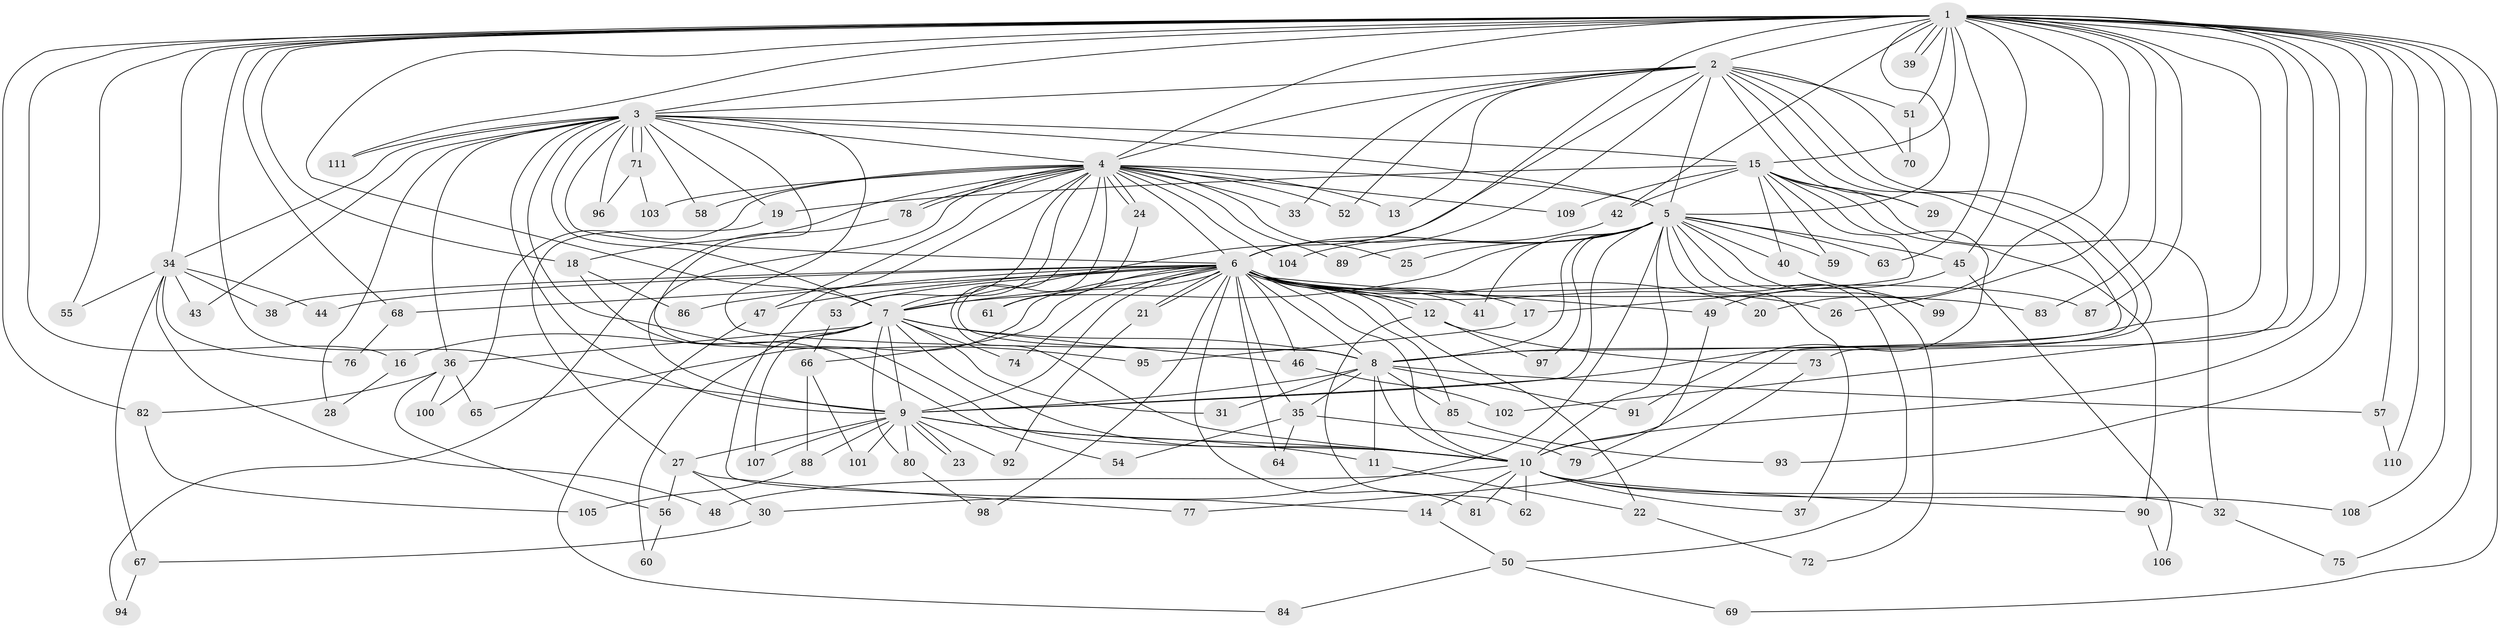 // coarse degree distribution, {21: 0.02857142857142857, 19: 0.02857142857142857, 12: 0.08571428571428572, 10: 0.02857142857142857, 15: 0.02857142857142857, 11: 0.02857142857142857, 4: 0.08571428571428572, 13: 0.02857142857142857, 2: 0.2571428571428571, 7: 0.08571428571428572, 8: 0.05714285714285714, 3: 0.17142857142857143, 6: 0.02857142857142857, 5: 0.05714285714285714}
// Generated by graph-tools (version 1.1) at 2025/49/03/04/25 22:49:36]
// undirected, 111 vertices, 247 edges
graph export_dot {
  node [color=gray90,style=filled];
  1;
  2;
  3;
  4;
  5;
  6;
  7;
  8;
  9;
  10;
  11;
  12;
  13;
  14;
  15;
  16;
  17;
  18;
  19;
  20;
  21;
  22;
  23;
  24;
  25;
  26;
  27;
  28;
  29;
  30;
  31;
  32;
  33;
  34;
  35;
  36;
  37;
  38;
  39;
  40;
  41;
  42;
  43;
  44;
  45;
  46;
  47;
  48;
  49;
  50;
  51;
  52;
  53;
  54;
  55;
  56;
  57;
  58;
  59;
  60;
  61;
  62;
  63;
  64;
  65;
  66;
  67;
  68;
  69;
  70;
  71;
  72;
  73;
  74;
  75;
  76;
  77;
  78;
  79;
  80;
  81;
  82;
  83;
  84;
  85;
  86;
  87;
  88;
  89;
  90;
  91;
  92;
  93;
  94;
  95;
  96;
  97;
  98;
  99;
  100;
  101;
  102;
  103;
  104;
  105;
  106;
  107;
  108;
  109;
  110;
  111;
  1 -- 2;
  1 -- 3;
  1 -- 4;
  1 -- 5;
  1 -- 6;
  1 -- 7;
  1 -- 8;
  1 -- 9;
  1 -- 10;
  1 -- 15;
  1 -- 16;
  1 -- 18;
  1 -- 20;
  1 -- 26;
  1 -- 34;
  1 -- 39;
  1 -- 39;
  1 -- 42;
  1 -- 45;
  1 -- 51;
  1 -- 55;
  1 -- 57;
  1 -- 63;
  1 -- 68;
  1 -- 69;
  1 -- 73;
  1 -- 75;
  1 -- 82;
  1 -- 83;
  1 -- 87;
  1 -- 93;
  1 -- 102;
  1 -- 108;
  1 -- 110;
  1 -- 111;
  2 -- 3;
  2 -- 4;
  2 -- 5;
  2 -- 6;
  2 -- 7;
  2 -- 8;
  2 -- 9;
  2 -- 10;
  2 -- 13;
  2 -- 29;
  2 -- 33;
  2 -- 51;
  2 -- 52;
  2 -- 70;
  3 -- 4;
  3 -- 5;
  3 -- 6;
  3 -- 7;
  3 -- 8;
  3 -- 9;
  3 -- 10;
  3 -- 15;
  3 -- 19;
  3 -- 28;
  3 -- 34;
  3 -- 36;
  3 -- 43;
  3 -- 58;
  3 -- 71;
  3 -- 71;
  3 -- 95;
  3 -- 96;
  3 -- 111;
  4 -- 5;
  4 -- 6;
  4 -- 7;
  4 -- 8;
  4 -- 9;
  4 -- 10;
  4 -- 13;
  4 -- 14;
  4 -- 18;
  4 -- 24;
  4 -- 24;
  4 -- 25;
  4 -- 33;
  4 -- 47;
  4 -- 52;
  4 -- 53;
  4 -- 58;
  4 -- 78;
  4 -- 78;
  4 -- 89;
  4 -- 100;
  4 -- 103;
  4 -- 104;
  4 -- 109;
  5 -- 6;
  5 -- 7;
  5 -- 8;
  5 -- 9;
  5 -- 10;
  5 -- 25;
  5 -- 30;
  5 -- 37;
  5 -- 40;
  5 -- 41;
  5 -- 45;
  5 -- 50;
  5 -- 59;
  5 -- 63;
  5 -- 72;
  5 -- 89;
  5 -- 97;
  5 -- 99;
  6 -- 7;
  6 -- 8;
  6 -- 9;
  6 -- 10;
  6 -- 12;
  6 -- 12;
  6 -- 17;
  6 -- 20;
  6 -- 21;
  6 -- 21;
  6 -- 22;
  6 -- 26;
  6 -- 35;
  6 -- 38;
  6 -- 41;
  6 -- 44;
  6 -- 46;
  6 -- 47;
  6 -- 49;
  6 -- 53;
  6 -- 61;
  6 -- 64;
  6 -- 65;
  6 -- 66;
  6 -- 68;
  6 -- 74;
  6 -- 81;
  6 -- 83;
  6 -- 85;
  6 -- 86;
  6 -- 87;
  6 -- 98;
  7 -- 8;
  7 -- 9;
  7 -- 10;
  7 -- 16;
  7 -- 31;
  7 -- 36;
  7 -- 46;
  7 -- 60;
  7 -- 74;
  7 -- 80;
  7 -- 107;
  8 -- 9;
  8 -- 10;
  8 -- 11;
  8 -- 31;
  8 -- 35;
  8 -- 57;
  8 -- 85;
  8 -- 91;
  9 -- 10;
  9 -- 11;
  9 -- 23;
  9 -- 23;
  9 -- 27;
  9 -- 80;
  9 -- 88;
  9 -- 92;
  9 -- 101;
  9 -- 107;
  10 -- 14;
  10 -- 32;
  10 -- 37;
  10 -- 48;
  10 -- 62;
  10 -- 81;
  10 -- 90;
  10 -- 108;
  11 -- 22;
  12 -- 62;
  12 -- 73;
  12 -- 97;
  14 -- 50;
  15 -- 17;
  15 -- 19;
  15 -- 29;
  15 -- 32;
  15 -- 40;
  15 -- 42;
  15 -- 59;
  15 -- 90;
  15 -- 91;
  15 -- 109;
  16 -- 28;
  17 -- 95;
  18 -- 54;
  18 -- 86;
  19 -- 27;
  21 -- 92;
  22 -- 72;
  24 -- 61;
  27 -- 30;
  27 -- 56;
  27 -- 77;
  30 -- 67;
  32 -- 75;
  34 -- 38;
  34 -- 43;
  34 -- 44;
  34 -- 48;
  34 -- 55;
  34 -- 67;
  34 -- 76;
  35 -- 54;
  35 -- 64;
  35 -- 79;
  36 -- 56;
  36 -- 65;
  36 -- 82;
  36 -- 100;
  40 -- 99;
  42 -- 104;
  45 -- 49;
  45 -- 106;
  46 -- 102;
  47 -- 84;
  49 -- 79;
  50 -- 69;
  50 -- 84;
  51 -- 70;
  53 -- 66;
  56 -- 60;
  57 -- 110;
  66 -- 88;
  66 -- 101;
  67 -- 94;
  68 -- 76;
  71 -- 96;
  71 -- 103;
  73 -- 77;
  78 -- 94;
  80 -- 98;
  82 -- 105;
  85 -- 93;
  88 -- 105;
  90 -- 106;
}

